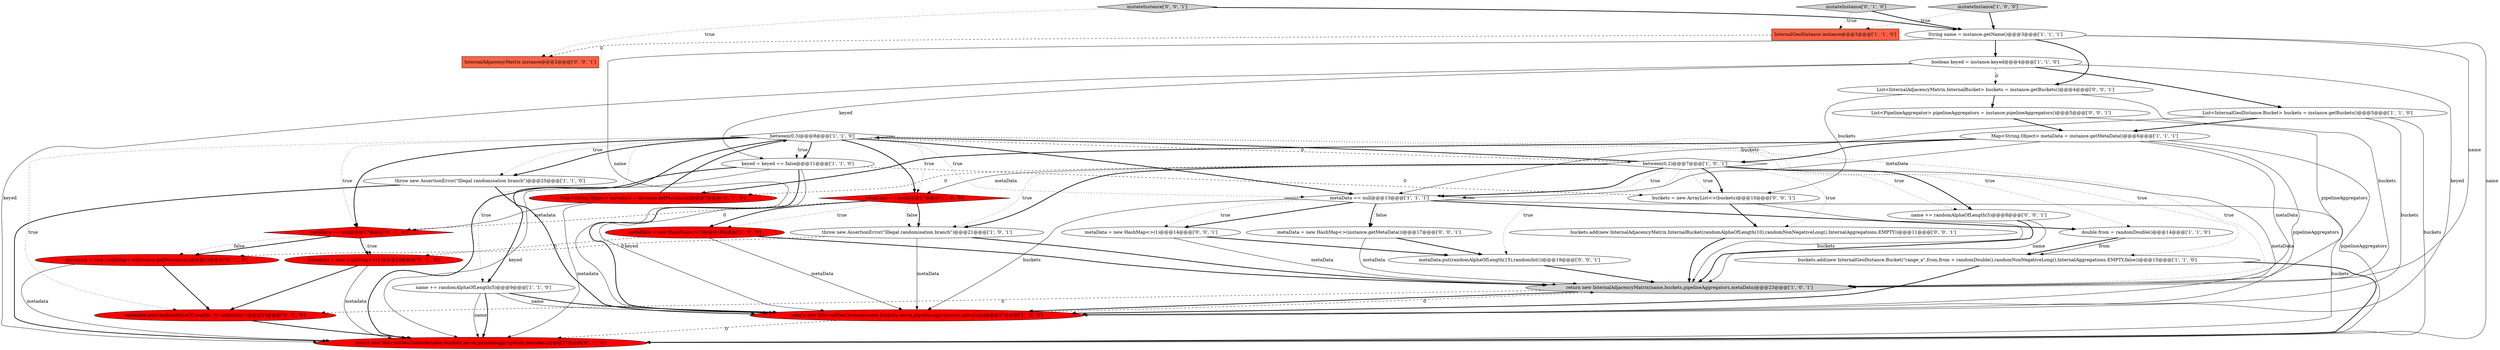 digraph {
26 [style = filled, label = "name += randomAlphaOfLength(5)@@@8@@@['0', '0', '1']", fillcolor = white, shape = ellipse image = "AAA0AAABBB3BBB"];
24 [style = filled, label = "mutateInstance['0', '1', '0']", fillcolor = lightgray, shape = diamond image = "AAA0AAABBB2BBB"];
34 [style = filled, label = "metaData.put(randomAlphaOfLength(15),randomInt())@@@19@@@['0', '0', '1']", fillcolor = white, shape = ellipse image = "AAA0AAABBB3BBB"];
17 [style = filled, label = "name += randomAlphaOfLength(5)@@@9@@@['1', '1', '0']", fillcolor = white, shape = ellipse image = "AAA0AAABBB1BBB"];
23 [style = filled, label = "metadata == null@@@17@@@['0', '1', '0']", fillcolor = red, shape = diamond image = "AAA1AAABBB2BBB"];
27 [style = filled, label = "metaData = new HashMap<>(1)@@@14@@@['0', '0', '1']", fillcolor = white, shape = ellipse image = "AAA0AAABBB3BBB"];
29 [style = filled, label = "buckets.add(new InternalAdjacencyMatrix.InternalBucket(randomAlphaOfLength(10),randomNonNegativeLong(),InternalAggregations.EMPTY))@@@11@@@['0', '0', '1']", fillcolor = white, shape = ellipse image = "AAA0AAABBB3BBB"];
3 [style = filled, label = "List<InternalGeoDistance.Bucket> buckets = instance.getBuckets()@@@5@@@['1', '1', '0']", fillcolor = white, shape = ellipse image = "AAA0AAABBB1BBB"];
11 [style = filled, label = "metaData = new HashMap<>(1)@@@18@@@['1', '0', '0']", fillcolor = red, shape = ellipse image = "AAA1AAABBB1BBB"];
33 [style = filled, label = "mutateInstance['0', '0', '1']", fillcolor = lightgray, shape = diamond image = "AAA0AAABBB3BBB"];
8 [style = filled, label = "throw new AssertionError(\"Illegal randomisation branch\")@@@21@@@['1', '0', '1']", fillcolor = white, shape = ellipse image = "AAA0AAABBB1BBB"];
18 [style = filled, label = "between(0,3)@@@8@@@['1', '1', '0']", fillcolor = white, shape = diamond image = "AAA0AAABBB1BBB"];
20 [style = filled, label = "metadata = new HashMap<>(instance.getMetadata())@@@21@@@['0', '1', '0']", fillcolor = red, shape = ellipse image = "AAA1AAABBB2BBB"];
22 [style = filled, label = "metadata = new HashMap<>(1)@@@18@@@['0', '1', '0']", fillcolor = red, shape = ellipse image = "AAA1AAABBB2BBB"];
6 [style = filled, label = "double from = randomDouble()@@@14@@@['1', '1', '0']", fillcolor = white, shape = ellipse image = "AAA0AAABBB1BBB"];
35 [style = filled, label = "metaData = new HashMap<>(instance.getMetaData())@@@17@@@['0', '0', '1']", fillcolor = white, shape = ellipse image = "AAA0AAABBB3BBB"];
9 [style = filled, label = "return new InternalGeoDistance(name,buckets,keyed,pipelineAggregators,metaData)@@@27@@@['1', '0', '0']", fillcolor = red, shape = ellipse image = "AAA1AAABBB1BBB"];
30 [style = filled, label = "List<PipelineAggregator> pipelineAggregators = instance.pipelineAggregators()@@@5@@@['0', '0', '1']", fillcolor = white, shape = ellipse image = "AAA0AAABBB3BBB"];
0 [style = filled, label = "InternalGeoDistance instance@@@2@@@['1', '1', '0']", fillcolor = tomato, shape = box image = "AAA0AAABBB1BBB"];
21 [style = filled, label = "Map<String,Object> metadata = instance.getMetadata()@@@7@@@['0', '1', '0']", fillcolor = red, shape = ellipse image = "AAA1AAABBB2BBB"];
12 [style = filled, label = "throw new AssertionError(\"Illegal randomisation branch\")@@@25@@@['1', '1', '0']", fillcolor = white, shape = ellipse image = "AAA0AAABBB1BBB"];
4 [style = filled, label = "metaData == null@@@13@@@['1', '1', '1']", fillcolor = white, shape = diamond image = "AAA0AAABBB1BBB"];
15 [style = filled, label = "keyed = keyed == false@@@11@@@['1', '1', '0']", fillcolor = white, shape = ellipse image = "AAA0AAABBB1BBB"];
25 [style = filled, label = "metadata.put(randomAlphaOfLength(15),randomInt())@@@23@@@['0', '1', '0']", fillcolor = red, shape = ellipse image = "AAA1AAABBB2BBB"];
5 [style = filled, label = "return new InternalAdjacencyMatrix(name,buckets,pipelineAggregators,metaData)@@@23@@@['1', '0', '1']", fillcolor = lightgray, shape = ellipse image = "AAA0AAABBB1BBB"];
32 [style = filled, label = "buckets = new ArrayList<>(buckets)@@@10@@@['0', '0', '1']", fillcolor = white, shape = ellipse image = "AAA0AAABBB3BBB"];
14 [style = filled, label = "mutateInstance['1', '0', '0']", fillcolor = lightgray, shape = diamond image = "AAA0AAABBB1BBB"];
2 [style = filled, label = "boolean keyed = instance.keyed@@@4@@@['1', '1', '0']", fillcolor = white, shape = ellipse image = "AAA0AAABBB1BBB"];
7 [style = filled, label = "Map<String,Object> metaData = instance.getMetaData()@@@6@@@['1', '1', '1']", fillcolor = white, shape = ellipse image = "AAA0AAABBB1BBB"];
16 [style = filled, label = "metaData == null@@@17@@@['1', '0', '0']", fillcolor = red, shape = diamond image = "AAA1AAABBB1BBB"];
28 [style = filled, label = "List<InternalAdjacencyMatrix.InternalBucket> buckets = instance.getBuckets()@@@4@@@['0', '0', '1']", fillcolor = white, shape = ellipse image = "AAA0AAABBB3BBB"];
19 [style = filled, label = "return new InternalGeoDistance(name,buckets,keyed,pipelineAggregators,metadata)@@@27@@@['0', '1', '0']", fillcolor = red, shape = ellipse image = "AAA1AAABBB2BBB"];
13 [style = filled, label = "String name = instance.getName()@@@3@@@['1', '1', '1']", fillcolor = white, shape = ellipse image = "AAA0AAABBB1BBB"];
1 [style = filled, label = "between(0,2)@@@7@@@['1', '0', '1']", fillcolor = white, shape = diamond image = "AAA0AAABBB1BBB"];
31 [style = filled, label = "InternalAdjacencyMatrix instance@@@2@@@['0', '0', '1']", fillcolor = tomato, shape = box image = "AAA0AAABBB3BBB"];
10 [style = filled, label = "buckets.add(new InternalGeoDistance.Bucket(\"range_a\",from,from + randomDouble(),randomNonNegativeLong(),InternalAggregations.EMPTY,false))@@@15@@@['1', '1', '0']", fillcolor = white, shape = ellipse image = "AAA0AAABBB1BBB"];
20->19 [style = solid, label="metadata"];
29->5 [style = bold, label=""];
5->9 [style = bold, label=""];
14->0 [style = dotted, label="true"];
23->22 [style = dotted, label="true"];
21->23 [style = solid, label="metadata"];
10->19 [style = bold, label=""];
17->9 [style = bold, label=""];
4->35 [style = dotted, label="false"];
18->15 [style = dotted, label="true"];
2->9 [style = solid, label="keyed"];
4->9 [style = solid, label="buckets"];
5->25 [style = dashed, label="0"];
12->9 [style = bold, label=""];
21->18 [style = bold, label=""];
1->34 [style = dotted, label="true"];
9->19 [style = dashed, label="0"];
2->19 [style = solid, label="keyed"];
23->22 [style = bold, label=""];
3->9 [style = solid, label="buckets"];
25->19 [style = bold, label=""];
26->5 [style = solid, label="name"];
18->1 [style = dashed, label="0"];
7->19 [style = solid, label="pipelineAggregators"];
2->15 [style = solid, label="keyed"];
18->23 [style = dotted, label="true"];
22->25 [style = bold, label=""];
1->4 [style = bold, label=""];
7->1 [style = bold, label=""];
28->30 [style = bold, label=""];
18->16 [style = dotted, label="true"];
17->9 [style = solid, label="name"];
18->15 [style = bold, label=""];
13->19 [style = solid, label="name"];
11->22 [style = dashed, label="0"];
18->12 [style = bold, label=""];
1->4 [style = dotted, label="true"];
4->19 [style = solid, label="buckets"];
3->19 [style = solid, label="buckets"];
20->25 [style = bold, label=""];
33->13 [style = bold, label=""];
1->9 [style = solid, label="metaData"];
1->32 [style = dotted, label="true"];
18->6 [style = dotted, label="true"];
1->26 [style = dotted, label="true"];
18->4 [style = bold, label=""];
3->7 [style = bold, label=""];
15->9 [style = bold, label=""];
30->7 [style = bold, label=""];
24->0 [style = dotted, label="true"];
2->28 [style = dashed, label="0"];
1->8 [style = dotted, label="true"];
1->32 [style = bold, label=""];
18->5 [style = dotted, label="true"];
18->17 [style = dotted, label="true"];
13->5 [style = solid, label="name"];
27->5 [style = solid, label="metaData"];
35->34 [style = bold, label=""];
16->11 [style = dotted, label="true"];
24->13 [style = bold, label=""];
33->31 [style = dotted, label="true"];
23->20 [style = bold, label=""];
1->8 [style = bold, label=""];
18->23 [style = bold, label=""];
16->8 [style = bold, label=""];
2->3 [style = bold, label=""];
15->32 [style = dashed, label="0"];
22->19 [style = solid, label="metadata"];
15->19 [style = bold, label=""];
7->9 [style = solid, label="pipelineAggregators"];
1->16 [style = solid, label="metaData"];
18->10 [style = dotted, label="true"];
9->5 [style = dashed, label="0"];
11->5 [style = bold, label=""];
27->34 [style = bold, label=""];
7->5 [style = solid, label="metaData"];
6->10 [style = bold, label=""];
21->19 [style = solid, label="metadata"];
10->9 [style = bold, label=""];
14->13 [style = bold, label=""];
16->8 [style = dotted, label="false"];
15->19 [style = solid, label="keyed"];
3->4 [style = solid, label="buckets"];
13->2 [style = bold, label=""];
18->16 [style = bold, label=""];
6->10 [style = solid, label="from"];
4->35 [style = bold, label=""];
16->11 [style = bold, label=""];
18->25 [style = dotted, label="true"];
4->6 [style = bold, label=""];
26->5 [style = bold, label=""];
34->5 [style = bold, label=""];
35->5 [style = solid, label="metaData"];
8->20 [style = dashed, label="0"];
8->9 [style = solid, label="metaData"];
32->5 [style = solid, label="buckets"];
18->17 [style = bold, label=""];
17->19 [style = solid, label="name"];
28->32 [style = solid, label="buckets"];
1->18 [style = bold, label=""];
16->23 [style = dashed, label="0"];
1->21 [style = dashed, label="0"];
1->26 [style = bold, label=""];
11->9 [style = solid, label="metaData"];
17->19 [style = bold, label=""];
13->9 [style = solid, label="name"];
32->29 [style = bold, label=""];
1->29 [style = dotted, label="true"];
18->12 [style = dotted, label="true"];
8->5 [style = bold, label=""];
4->27 [style = bold, label=""];
15->9 [style = solid, label="keyed"];
0->31 [style = dashed, label="0"];
28->5 [style = solid, label="buckets"];
7->4 [style = solid, label="metaData"];
4->27 [style = dotted, label="true"];
7->21 [style = bold, label=""];
30->5 [style = solid, label="pipelineAggregators"];
23->20 [style = dotted, label="false"];
18->4 [style = dotted, label="true"];
12->19 [style = bold, label=""];
13->28 [style = bold, label=""];
}
